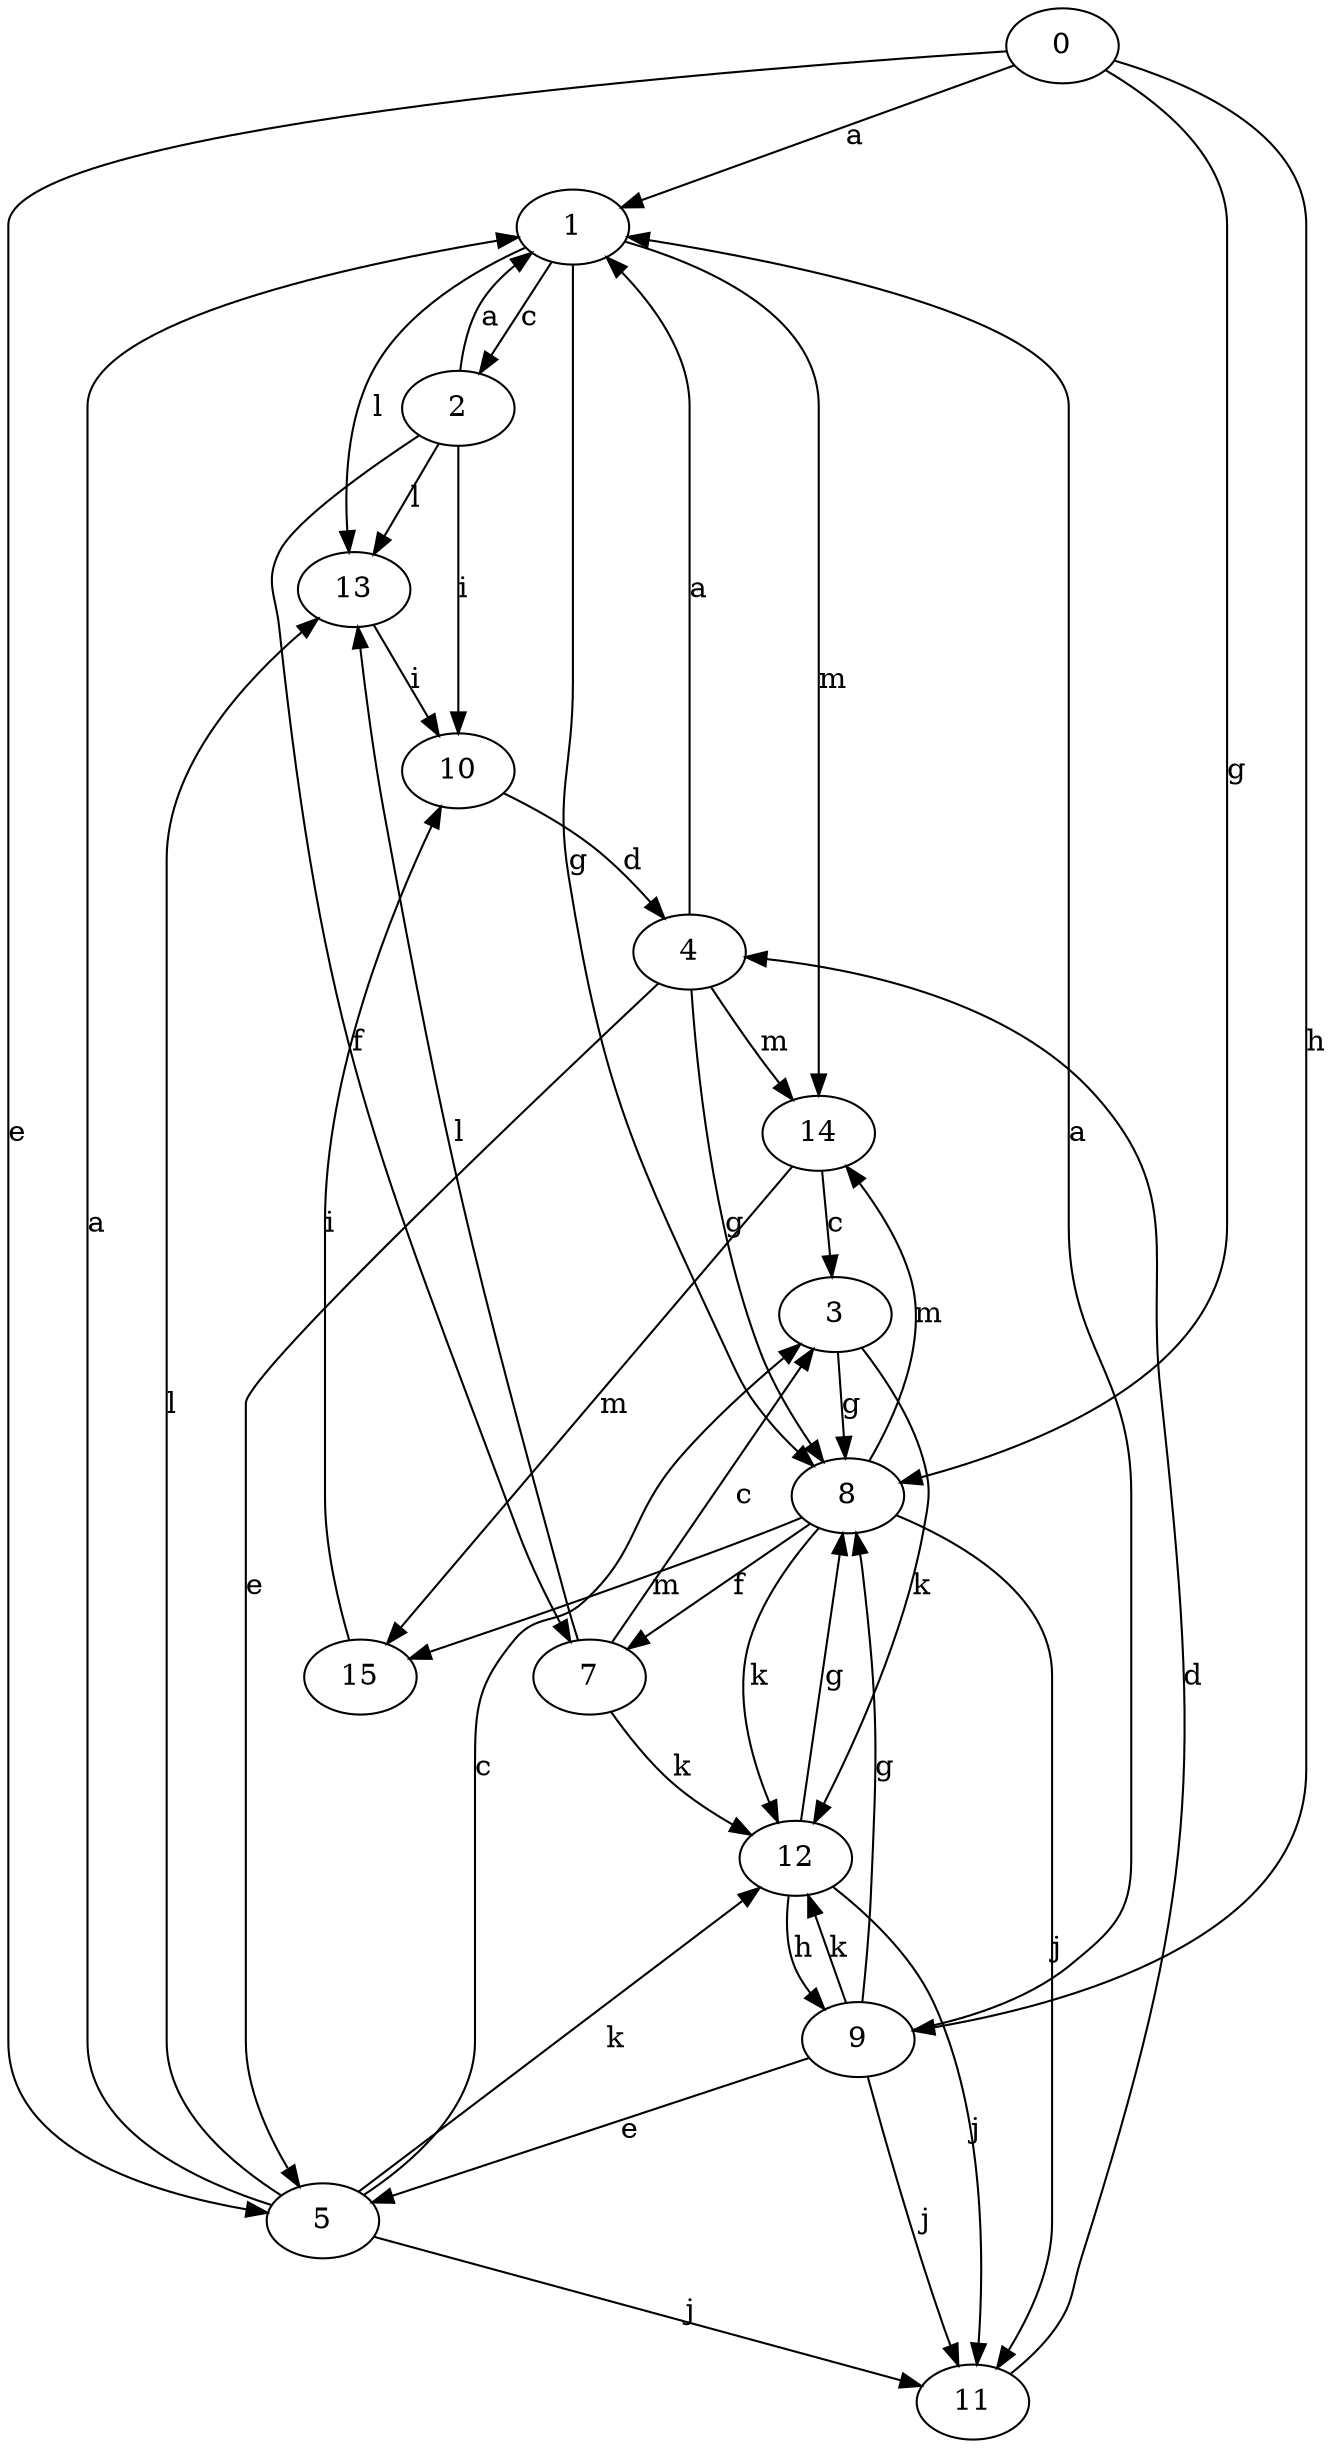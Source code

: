 strict digraph  {
0;
1;
2;
3;
4;
5;
7;
8;
9;
10;
11;
12;
13;
14;
15;
0 -> 1  [label=a];
0 -> 5  [label=e];
0 -> 8  [label=g];
0 -> 9  [label=h];
1 -> 2  [label=c];
1 -> 8  [label=g];
1 -> 13  [label=l];
1 -> 14  [label=m];
2 -> 1  [label=a];
2 -> 7  [label=f];
2 -> 10  [label=i];
2 -> 13  [label=l];
3 -> 8  [label=g];
3 -> 12  [label=k];
4 -> 1  [label=a];
4 -> 5  [label=e];
4 -> 8  [label=g];
4 -> 14  [label=m];
5 -> 1  [label=a];
5 -> 3  [label=c];
5 -> 11  [label=j];
5 -> 12  [label=k];
5 -> 13  [label=l];
7 -> 3  [label=c];
7 -> 12  [label=k];
7 -> 13  [label=l];
8 -> 7  [label=f];
8 -> 11  [label=j];
8 -> 12  [label=k];
8 -> 14  [label=m];
8 -> 15  [label=m];
9 -> 1  [label=a];
9 -> 5  [label=e];
9 -> 8  [label=g];
9 -> 11  [label=j];
9 -> 12  [label=k];
10 -> 4  [label=d];
11 -> 4  [label=d];
12 -> 8  [label=g];
12 -> 9  [label=h];
12 -> 11  [label=j];
13 -> 10  [label=i];
14 -> 3  [label=c];
14 -> 15  [label=m];
15 -> 10  [label=i];
}

